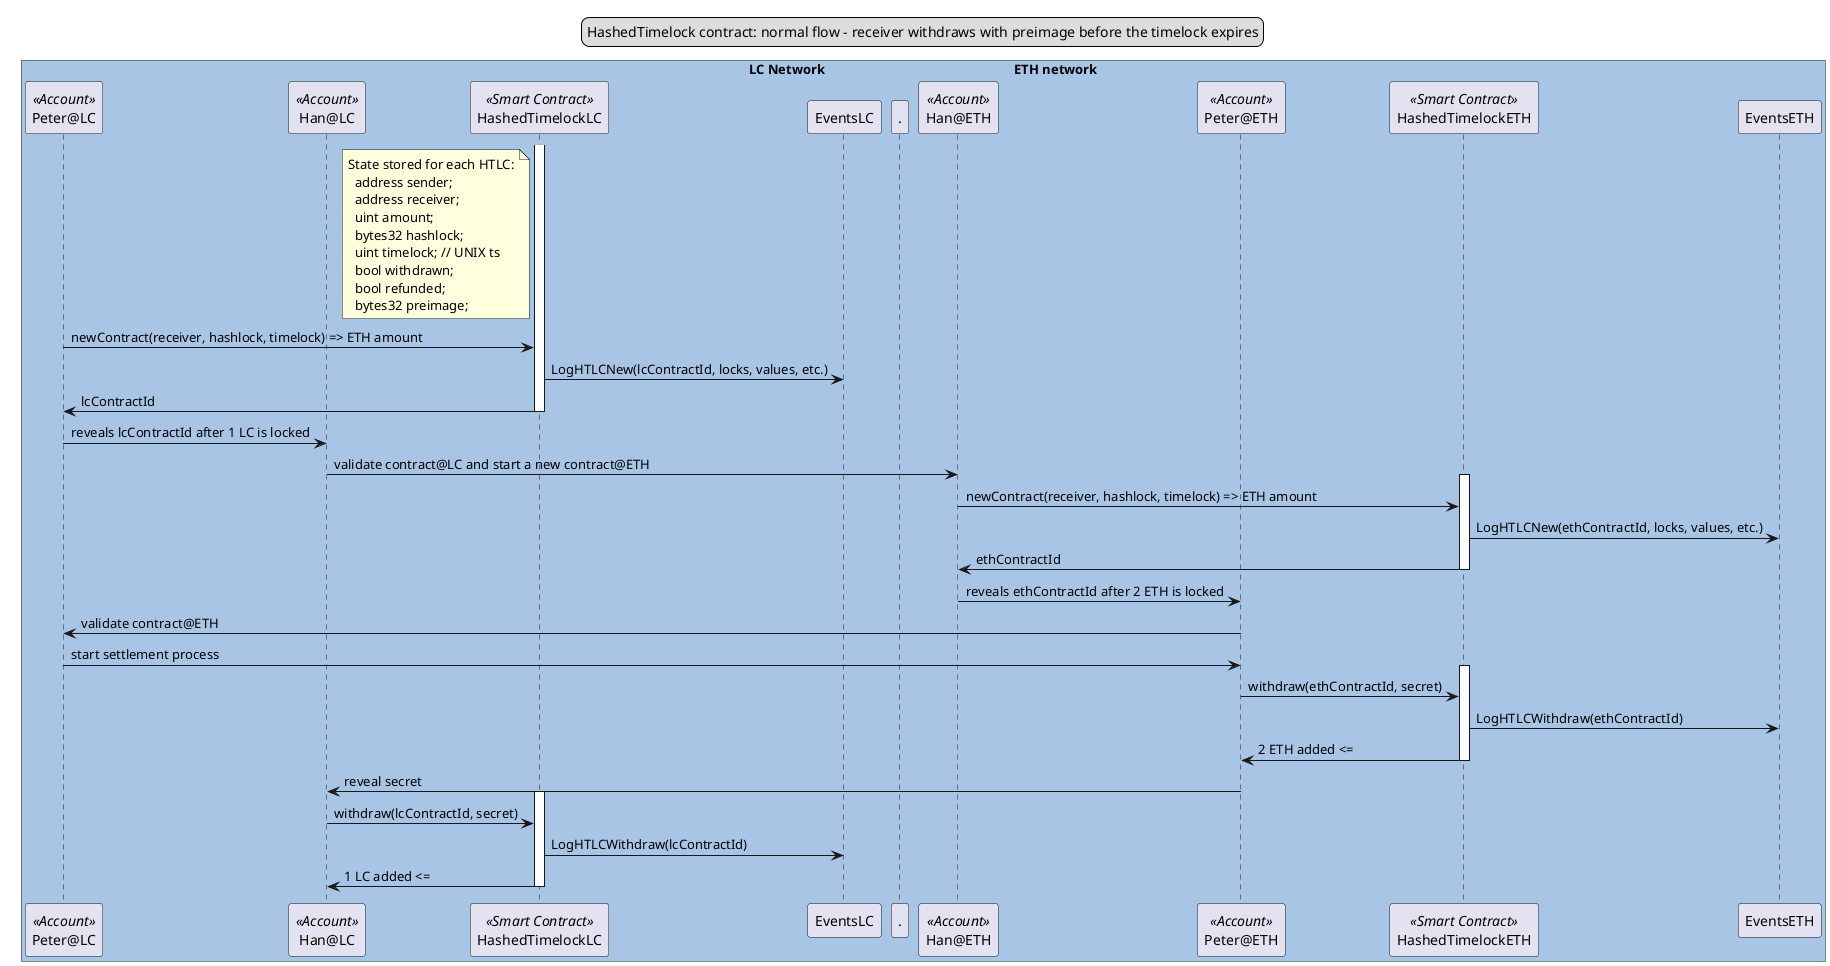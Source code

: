 @startuml
skinparam BoxPadding 20

legend top
HashedTimelock contract: normal flow - receiver withdraws with preimage before the timelock expires
end legend

box “LC Network                                                        ETH network" #A9C5E6
participant Peter@LC as senderLC << Account >>
participant Han@LC as receiverLC << Account >>
participant HashedTimelockLC as htlcLC << Smart Contract >>
participant EventsLC as eventsLC

participant . as .

participant Han@ETH as senderETH << Account >>
participant Peter@ETH as receiverETH << Account >>
participant HashedTimelockETH as htlcETH << Smart Contract >>
participant EventsETH as eventsETH
end box

note left of htlcLC
State stored for each HTLC:
  address sender;
  address receiver;
  uint amount;
  bytes32 hashlock;
  uint timelock; // UNIX ts
  bool withdrawn;
  bool refunded;
  bytes32 preimage;
end note

activate htlcLC
senderLC->htlcLC:newContract(receiver, hashlock, timelock) => ETH amount
htlcLC->eventsLC:LogHTLCNew(lcContractId, locks, values, etc.)
htlcLC->senderLC:lcContractId
deactivate htlcLC

senderLC->receiverLC:reveals lcContractId after 1 LC is locked
receiverLC->senderETH:validate contract@LC and start a new contract@ETH

activate htlcETH
senderETH->htlcETH:newContract(receiver, hashlock, timelock) => ETH amount
htlcETH->eventsETH:LogHTLCNew(ethContractId, locks, values, etc.)
htlcETH->senderETH:ethContractId
deactivate htlcETH

senderETH->receiverETH:reveals ethContractId after 2 ETH is locked
receiverETH->senderLC:validate contract@ETH
senderLC->receiverETH:start settlement process

activate htlcETH
receiverETH->htlcETH:withdraw(ethContractId, secret)
htlcETH->eventsETH:LogHTLCWithdraw(ethContractId)
htlcETH->receiverETH:2 ETH added <=
deactivate htlcETH

receiverETH->receiverLC:reveal secret

activate htlcLC
receiverLC->htlcLC:withdraw(lcContractId, secret)
htlcLC->eventsLC:LogHTLCWithdraw(lcContractId)
htlcLC->receiverLC:1 LC added <=
deactivate htlcLC

@enduml
